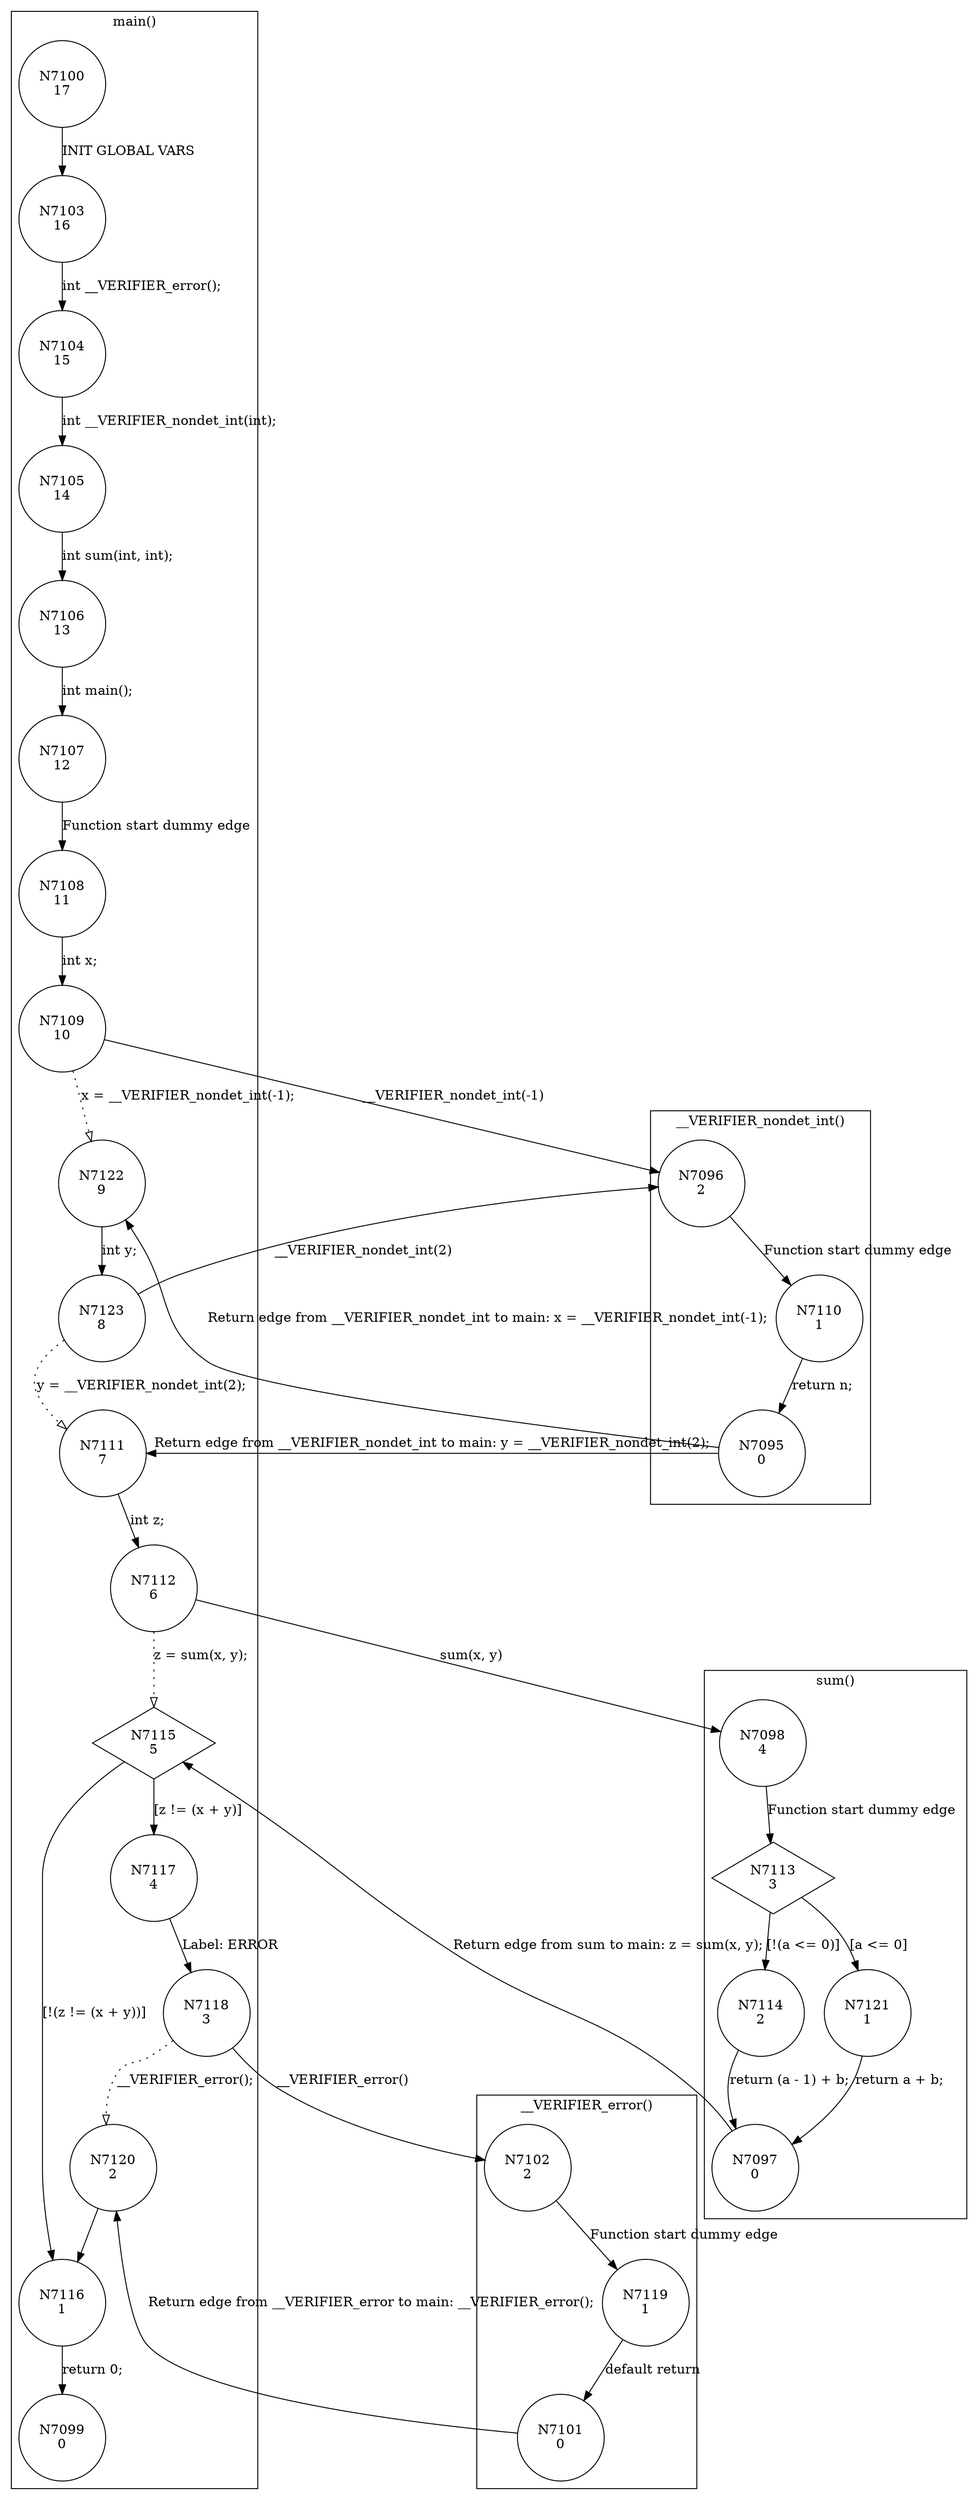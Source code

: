 digraph CFA {
7100 [shape="circle" label="N7100\n17"]
7103 [shape="circle" label="N7103\n16"]
7104 [shape="circle" label="N7104\n15"]
7105 [shape="circle" label="N7105\n14"]
7106 [shape="circle" label="N7106\n13"]
7107 [shape="circle" label="N7107\n12"]
7108 [shape="circle" label="N7108\n11"]
7109 [shape="circle" label="N7109\n10"]
7096 [shape="circle" label="N7096\n2"]
7110 [shape="circle" label="N7110\n1"]
7095 [shape="circle" label="N7095\n0"]
7122 [shape="circle" label="N7122\n9"]
7123 [shape="circle" label="N7123\n8"]
7111 [shape="circle" label="N7111\n7"]
7112 [shape="circle" label="N7112\n6"]
7098 [shape="circle" label="N7098\n4"]
7113 [shape="diamond" label="N7113\n3"]
7114 [shape="circle" label="N7114\n2"]
7097 [shape="circle" label="N7097\n0"]
7115 [shape="diamond" label="N7115\n5"]
7116 [shape="circle" label="N7116\n1"]
7099 [shape="circle" label="N7099\n0"]
7117 [shape="circle" label="N7117\n4"]
7118 [shape="circle" label="N7118\n3"]
7102 [shape="circle" label="N7102\n2"]
7119 [shape="circle" label="N7119\n1"]
7101 [shape="circle" label="N7101\n0"]
7120 [shape="circle" label="N7120\n2"]
7121 [shape="circle" label="N7121\n1"]
node [shape="circle"]
subgraph cluster___VERIFIER_error {
label="__VERIFIER_error()"
7102 -> 7119 [label="Function start dummy edge"]
7119 -> 7101 [label="default return"]}
subgraph cluster___VERIFIER_nondet_int {
label="__VERIFIER_nondet_int()"
7096 -> 7110 [label="Function start dummy edge"]
7110 -> 7095 [label="return n;"]}
subgraph cluster_main {
label="main()"
7100 -> 7103 [label="INIT GLOBAL VARS"]
7103 -> 7104 [label="int __VERIFIER_error();"]
7104 -> 7105 [label="int __VERIFIER_nondet_int(int);"]
7105 -> 7106 [label="int sum(int, int);"]
7106 -> 7107 [label="int main();"]
7107 -> 7108 [label="Function start dummy edge"]
7108 -> 7109 [label="int x;"]
7109 -> 7122 [label="x = __VERIFIER_nondet_int(-1);" style="dotted" arrowhead="empty"]
7122 -> 7123 [label="int y;"]
7123 -> 7111 [label="y = __VERIFIER_nondet_int(2);" style="dotted" arrowhead="empty"]
7111 -> 7112 [label="int z;"]
7112 -> 7115 [label="z = sum(x, y);" style="dotted" arrowhead="empty"]
7115 -> 7117 [label="[z != (x + y)]"]
7115 -> 7116 [label="[!(z != (x + y))]"]
7116 -> 7099 [label="return 0;"]
7117 -> 7118 [label="Label: ERROR"]
7118 -> 7120 [label="__VERIFIER_error();" style="dotted" arrowhead="empty"]
7120 -> 7116 [label=""]}
subgraph cluster_sum {
label="sum()"
7098 -> 7113 [label="Function start dummy edge"]
7113 -> 7121 [label="[a <= 0]"]
7113 -> 7114 [label="[!(a <= 0)]"]
7114 -> 7097 [label="return (a - 1) + b;"]
7121 -> 7097 [label="return a + b;"]}
7109 -> 7096 [label="__VERIFIER_nondet_int(-1)"]
7095 -> 7111 [label="Return edge from __VERIFIER_nondet_int to main: y = __VERIFIER_nondet_int(2);"]
7095 -> 7122 [label="Return edge from __VERIFIER_nondet_int to main: x = __VERIFIER_nondet_int(-1);"]
7123 -> 7096 [label="__VERIFIER_nondet_int(2)"]
7112 -> 7098 [label="sum(x, y)"]
7097 -> 7115 [label="Return edge from sum to main: z = sum(x, y);"]
7118 -> 7102 [label="__VERIFIER_error()"]
7101 -> 7120 [label="Return edge from __VERIFIER_error to main: __VERIFIER_error();"]}